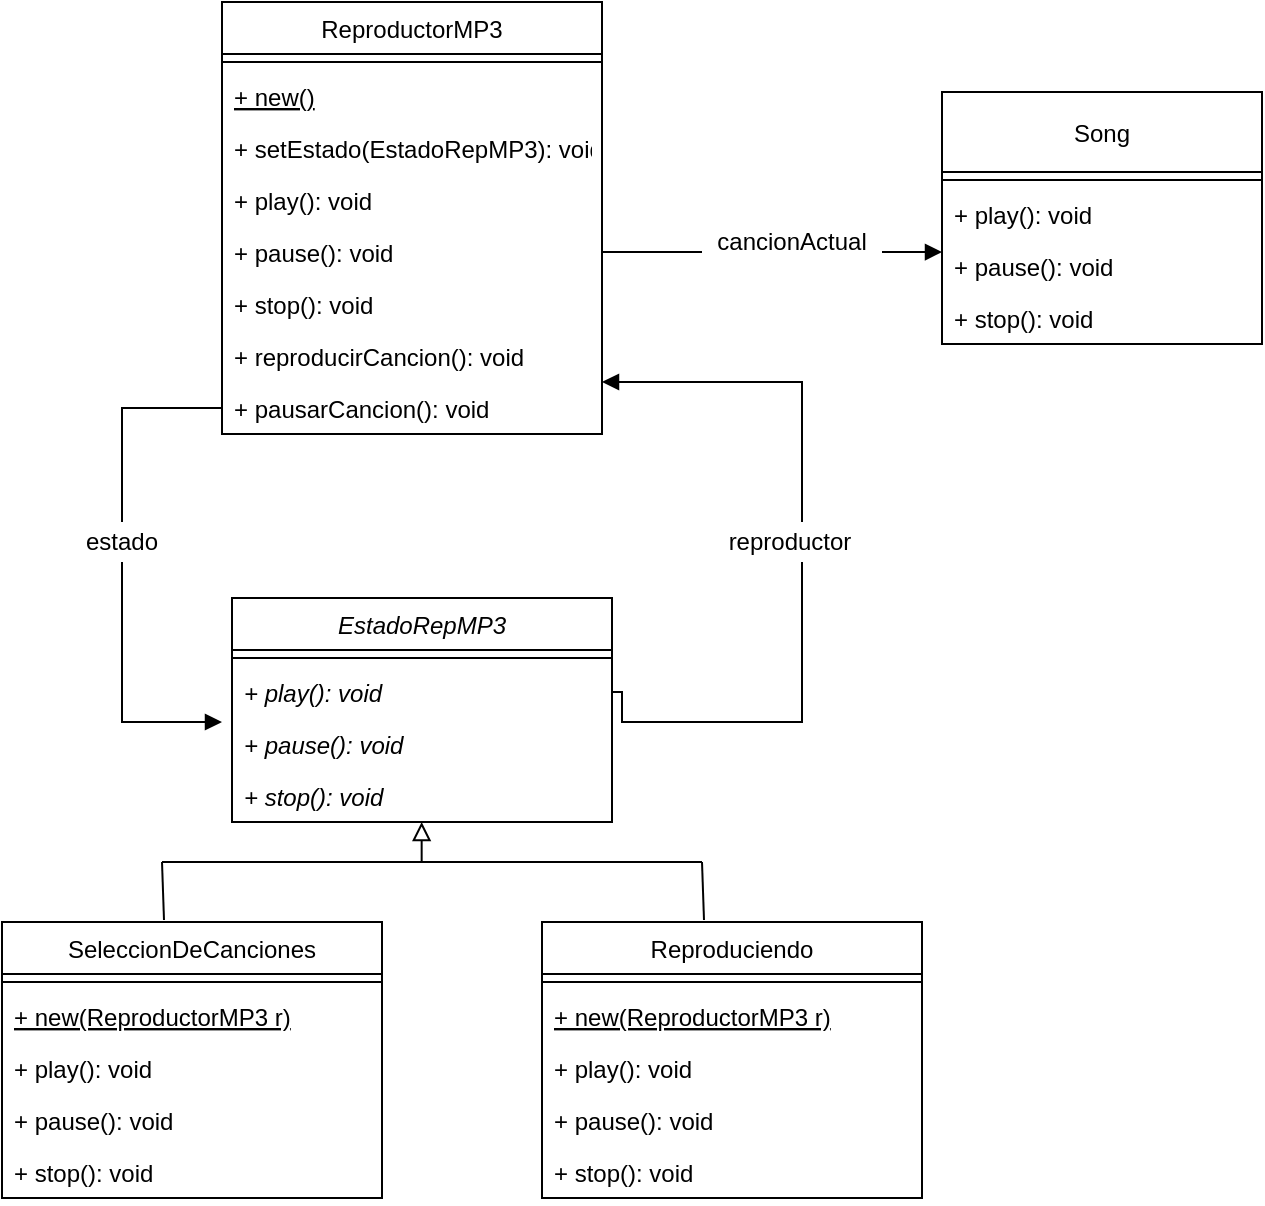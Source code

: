 <mxfile version="28.2.5">
  <diagram id="C5RBs43oDa-KdzZeNtuy" name="Page-1">
    <mxGraphModel dx="1591" dy="2058" grid="1" gridSize="10" guides="1" tooltips="1" connect="1" arrows="1" fold="1" page="1" pageScale="1" pageWidth="827" pageHeight="1169" math="0" shadow="0">
      <root>
        <mxCell id="WIyWlLk6GJQsqaUBKTNV-0" />
        <mxCell id="WIyWlLk6GJQsqaUBKTNV-1" parent="WIyWlLk6GJQsqaUBKTNV-0" />
        <mxCell id="UZqX43Rpj6E_O7g7snm4-7" value="ReproductorMP3" style="swimlane;fontStyle=0;align=center;verticalAlign=top;childLayout=stackLayout;horizontal=1;startSize=26;horizontalStack=0;resizeParent=1;resizeLast=0;collapsible=1;marginBottom=0;rounded=0;shadow=0;strokeWidth=1;" parent="WIyWlLk6GJQsqaUBKTNV-1" vertex="1">
          <mxGeometry x="130" y="-470" width="190" height="216" as="geometry">
            <mxRectangle x="560" y="380" width="160" height="26" as="alternateBounds" />
          </mxGeometry>
        </mxCell>
        <mxCell id="UZqX43Rpj6E_O7g7snm4-11" value="" style="line;html=1;strokeWidth=1;align=left;verticalAlign=middle;spacingTop=-1;spacingLeft=3;spacingRight=3;rotatable=0;labelPosition=right;points=[];portConstraint=eastwest;" parent="UZqX43Rpj6E_O7g7snm4-7" vertex="1">
          <mxGeometry y="26" width="190" height="8" as="geometry" />
        </mxCell>
        <mxCell id="UZqX43Rpj6E_O7g7snm4-12" value="+ new()" style="text;align=left;verticalAlign=top;spacingLeft=4;spacingRight=4;overflow=hidden;rotatable=0;points=[[0,0.5],[1,0.5]];portConstraint=eastwest;fontStyle=4" parent="UZqX43Rpj6E_O7g7snm4-7" vertex="1">
          <mxGeometry y="34" width="190" height="26" as="geometry" />
        </mxCell>
        <mxCell id="GCBcyzNS5vGIQ2Xak3aQ-25" value="+ setEstado(EstadoRepMP3): void" style="text;align=left;verticalAlign=top;spacingLeft=4;spacingRight=4;overflow=hidden;rotatable=0;points=[[0,0.5],[1,0.5]];portConstraint=eastwest;" parent="UZqX43Rpj6E_O7g7snm4-7" vertex="1">
          <mxGeometry y="60" width="190" height="26" as="geometry" />
        </mxCell>
        <mxCell id="GCBcyzNS5vGIQ2Xak3aQ-46" value="+ play(): void" style="text;align=left;verticalAlign=top;spacingLeft=4;spacingRight=4;overflow=hidden;rotatable=0;points=[[0,0.5],[1,0.5]];portConstraint=eastwest;" parent="UZqX43Rpj6E_O7g7snm4-7" vertex="1">
          <mxGeometry y="86" width="190" height="26" as="geometry" />
        </mxCell>
        <mxCell id="YJoVHZ8ohPTa9mw98y_0-13" value="+ pause(): void" style="text;align=left;verticalAlign=top;spacingLeft=4;spacingRight=4;overflow=hidden;rotatable=0;points=[[0,0.5],[1,0.5]];portConstraint=eastwest;" parent="UZqX43Rpj6E_O7g7snm4-7" vertex="1">
          <mxGeometry y="112" width="190" height="26" as="geometry" />
        </mxCell>
        <mxCell id="GCBcyzNS5vGIQ2Xak3aQ-27" value="+ stop(): void" style="text;align=left;verticalAlign=top;spacingLeft=4;spacingRight=4;overflow=hidden;rotatable=0;points=[[0,0.5],[1,0.5]];portConstraint=eastwest;" parent="UZqX43Rpj6E_O7g7snm4-7" vertex="1">
          <mxGeometry y="138" width="190" height="26" as="geometry" />
        </mxCell>
        <mxCell id="U2_cQN8DCtw2l2Un_i4g-0" value="+ reproducirCancion(): void" style="text;align=left;verticalAlign=top;spacingLeft=4;spacingRight=4;overflow=hidden;rotatable=0;points=[[0,0.5],[1,0.5]];portConstraint=eastwest;" parent="UZqX43Rpj6E_O7g7snm4-7" vertex="1">
          <mxGeometry y="164" width="190" height="26" as="geometry" />
        </mxCell>
        <mxCell id="U2_cQN8DCtw2l2Un_i4g-35" style="edgeStyle=orthogonalEdgeStyle;rounded=0;orthogonalLoop=1;jettySize=auto;html=1;endArrow=block;endFill=1;" parent="UZqX43Rpj6E_O7g7snm4-7" source="U2_cQN8DCtw2l2Un_i4g-2" edge="1">
          <mxGeometry relative="1" as="geometry">
            <mxPoint y="360" as="targetPoint" />
            <Array as="points">
              <mxPoint x="-50" y="203" />
              <mxPoint x="-50" y="360" />
            </Array>
          </mxGeometry>
        </mxCell>
        <mxCell id="U2_cQN8DCtw2l2Un_i4g-2" value="+ pausarCancion(): void" style="text;align=left;verticalAlign=top;spacingLeft=4;spacingRight=4;overflow=hidden;rotatable=0;points=[[0,0.5],[1,0.5]];portConstraint=eastwest;" parent="UZqX43Rpj6E_O7g7snm4-7" vertex="1">
          <mxGeometry y="190" width="190" height="26" as="geometry" />
        </mxCell>
        <mxCell id="YJoVHZ8ohPTa9mw98y_0-15" value="EstadoRepMP3&#xa;" style="swimlane;fontStyle=2;align=center;verticalAlign=top;childLayout=stackLayout;horizontal=1;startSize=26;horizontalStack=0;resizeParent=1;resizeLast=0;collapsible=1;marginBottom=0;rounded=0;shadow=0;strokeWidth=1;" parent="WIyWlLk6GJQsqaUBKTNV-1" vertex="1">
          <mxGeometry x="135" y="-172" width="190" height="112" as="geometry">
            <mxRectangle x="560" y="380" width="160" height="26" as="alternateBounds" />
          </mxGeometry>
        </mxCell>
        <mxCell id="YJoVHZ8ohPTa9mw98y_0-16" value="" style="line;html=1;strokeWidth=1;align=left;verticalAlign=middle;spacingTop=-1;spacingLeft=3;spacingRight=3;rotatable=0;labelPosition=right;points=[];portConstraint=eastwest;" parent="YJoVHZ8ohPTa9mw98y_0-15" vertex="1">
          <mxGeometry y="26" width="190" height="8" as="geometry" />
        </mxCell>
        <mxCell id="x0IX8e2E6TT8ZVlUjf_a-39" value="+ play(): void" style="text;align=left;verticalAlign=top;spacingLeft=4;spacingRight=4;overflow=hidden;rotatable=0;points=[[0,0.5],[1,0.5]];portConstraint=eastwest;fontStyle=2" parent="YJoVHZ8ohPTa9mw98y_0-15" vertex="1">
          <mxGeometry y="34" width="190" height="26" as="geometry" />
        </mxCell>
        <mxCell id="x0IX8e2E6TT8ZVlUjf_a-40" value="+ pause(): void" style="text;align=left;verticalAlign=top;spacingLeft=4;spacingRight=4;overflow=hidden;rotatable=0;points=[[0,0.5],[1,0.5]];portConstraint=eastwest;fontStyle=2" parent="YJoVHZ8ohPTa9mw98y_0-15" vertex="1">
          <mxGeometry y="60" width="190" height="26" as="geometry" />
        </mxCell>
        <mxCell id="x0IX8e2E6TT8ZVlUjf_a-41" value="+ stop(): void" style="text;align=left;verticalAlign=top;spacingLeft=4;spacingRight=4;overflow=hidden;rotatable=0;points=[[0,0.5],[1,0.5]];portConstraint=eastwest;fontStyle=2" parent="YJoVHZ8ohPTa9mw98y_0-15" vertex="1">
          <mxGeometry y="86" width="190" height="26" as="geometry" />
        </mxCell>
        <mxCell id="GCBcyzNS5vGIQ2Xak3aQ-28" value="SeleccionDeCanciones" style="swimlane;fontStyle=0;align=center;verticalAlign=top;childLayout=stackLayout;horizontal=1;startSize=26;horizontalStack=0;resizeParent=1;resizeLast=0;collapsible=1;marginBottom=0;rounded=0;shadow=0;strokeWidth=1;" parent="WIyWlLk6GJQsqaUBKTNV-1" vertex="1">
          <mxGeometry x="20" y="-10" width="190" height="138" as="geometry">
            <mxRectangle x="560" y="380" width="160" height="26" as="alternateBounds" />
          </mxGeometry>
        </mxCell>
        <mxCell id="GCBcyzNS5vGIQ2Xak3aQ-29" value="" style="line;html=1;strokeWidth=1;align=left;verticalAlign=middle;spacingTop=-1;spacingLeft=3;spacingRight=3;rotatable=0;labelPosition=right;points=[];portConstraint=eastwest;" parent="GCBcyzNS5vGIQ2Xak3aQ-28" vertex="1">
          <mxGeometry y="26" width="190" height="8" as="geometry" />
        </mxCell>
        <mxCell id="x0IX8e2E6TT8ZVlUjf_a-30" value="+ new(ReproductorMP3 r)&#xa; " style="text;align=left;verticalAlign=top;spacingLeft=4;spacingRight=4;overflow=hidden;rotatable=0;points=[[0,0.5],[1,0.5]];portConstraint=eastwest;fontStyle=4" parent="GCBcyzNS5vGIQ2Xak3aQ-28" vertex="1">
          <mxGeometry y="34" width="190" height="26" as="geometry" />
        </mxCell>
        <mxCell id="U2_cQN8DCtw2l2Un_i4g-6" value="+ play(): void" style="text;align=left;verticalAlign=top;spacingLeft=4;spacingRight=4;overflow=hidden;rotatable=0;points=[[0,0.5],[1,0.5]];portConstraint=eastwest;" parent="GCBcyzNS5vGIQ2Xak3aQ-28" vertex="1">
          <mxGeometry y="60" width="190" height="26" as="geometry" />
        </mxCell>
        <mxCell id="U2_cQN8DCtw2l2Un_i4g-7" value="+ pause(): void" style="text;align=left;verticalAlign=top;spacingLeft=4;spacingRight=4;overflow=hidden;rotatable=0;points=[[0,0.5],[1,0.5]];portConstraint=eastwest;" parent="GCBcyzNS5vGIQ2Xak3aQ-28" vertex="1">
          <mxGeometry y="86" width="190" height="26" as="geometry" />
        </mxCell>
        <mxCell id="U2_cQN8DCtw2l2Un_i4g-8" value="+ stop(): void" style="text;align=left;verticalAlign=top;spacingLeft=4;spacingRight=4;overflow=hidden;rotatable=0;points=[[0,0.5],[1,0.5]];portConstraint=eastwest;" parent="GCBcyzNS5vGIQ2Xak3aQ-28" vertex="1">
          <mxGeometry y="112" width="190" height="26" as="geometry" />
        </mxCell>
        <mxCell id="GCBcyzNS5vGIQ2Xak3aQ-51" value="Song" style="swimlane;fontStyle=0;align=center;verticalAlign=middle;childLayout=stackLayout;horizontal=1;startSize=40;horizontalStack=0;resizeParent=1;resizeLast=0;collapsible=1;marginBottom=0;rounded=0;shadow=0;strokeWidth=1;" parent="WIyWlLk6GJQsqaUBKTNV-1" vertex="1">
          <mxGeometry x="490" y="-425" width="160" height="126" as="geometry">
            <mxRectangle x="560" y="380" width="160" height="26" as="alternateBounds" />
          </mxGeometry>
        </mxCell>
        <mxCell id="GCBcyzNS5vGIQ2Xak3aQ-52" value="" style="line;html=1;strokeWidth=1;align=left;verticalAlign=middle;spacingTop=-1;spacingLeft=3;spacingRight=3;rotatable=0;labelPosition=right;points=[];portConstraint=eastwest;" parent="GCBcyzNS5vGIQ2Xak3aQ-51" vertex="1">
          <mxGeometry y="40" width="160" height="8" as="geometry" />
        </mxCell>
        <mxCell id="x0IX8e2E6TT8ZVlUjf_a-0" value="+ play(): void" style="text;align=left;verticalAlign=top;spacingLeft=4;spacingRight=4;overflow=hidden;rotatable=0;points=[[0,0.5],[1,0.5]];portConstraint=eastwest;" parent="GCBcyzNS5vGIQ2Xak3aQ-51" vertex="1">
          <mxGeometry y="48" width="160" height="26" as="geometry" />
        </mxCell>
        <mxCell id="x0IX8e2E6TT8ZVlUjf_a-1" value="+ pause(): void" style="text;align=left;verticalAlign=top;spacingLeft=4;spacingRight=4;overflow=hidden;rotatable=0;points=[[0,0.5],[1,0.5]];portConstraint=eastwest;" parent="GCBcyzNS5vGIQ2Xak3aQ-51" vertex="1">
          <mxGeometry y="74" width="160" height="26" as="geometry" />
        </mxCell>
        <mxCell id="x0IX8e2E6TT8ZVlUjf_a-2" value="+ stop(): void" style="text;align=left;verticalAlign=top;spacingLeft=4;spacingRight=4;overflow=hidden;rotatable=0;points=[[0,0.5],[1,0.5]];portConstraint=eastwest;" parent="GCBcyzNS5vGIQ2Xak3aQ-51" vertex="1">
          <mxGeometry y="100" width="160" height="26" as="geometry" />
        </mxCell>
        <mxCell id="U2_cQN8DCtw2l2Un_i4g-37" style="edgeStyle=orthogonalEdgeStyle;rounded=0;orthogonalLoop=1;jettySize=auto;html=1;entryX=1;entryY=0;entryDx=0;entryDy=0;entryPerimeter=0;endArrow=block;endFill=1;" parent="WIyWlLk6GJQsqaUBKTNV-1" target="U2_cQN8DCtw2l2Un_i4g-2" edge="1">
          <mxGeometry relative="1" as="geometry">
            <mxPoint x="390" y="-280" as="targetPoint" />
            <Array as="points">
              <mxPoint x="330" y="-125" />
              <mxPoint x="330" y="-110" />
              <mxPoint x="420" y="-110" />
              <mxPoint x="420" y="-280" />
            </Array>
            <mxPoint x="325" y="-125" as="sourcePoint" />
          </mxGeometry>
        </mxCell>
        <mxCell id="U2_cQN8DCtw2l2Un_i4g-38" value="estado" style="text;html=1;align=center;verticalAlign=middle;whiteSpace=wrap;rounded=0;fillColor=default;" parent="WIyWlLk6GJQsqaUBKTNV-1" vertex="1">
          <mxGeometry x="50" y="-210" width="60" height="20" as="geometry" />
        </mxCell>
        <mxCell id="U2_cQN8DCtw2l2Un_i4g-39" style="edgeStyle=orthogonalEdgeStyle;rounded=0;orthogonalLoop=1;jettySize=auto;html=1;exitX=0.5;exitY=1;exitDx=0;exitDy=0;" parent="WIyWlLk6GJQsqaUBKTNV-1" source="U2_cQN8DCtw2l2Un_i4g-38" target="U2_cQN8DCtw2l2Un_i4g-38" edge="1">
          <mxGeometry relative="1" as="geometry" />
        </mxCell>
        <mxCell id="U2_cQN8DCtw2l2Un_i4g-42" value="reproductor" style="text;html=1;align=center;verticalAlign=middle;whiteSpace=wrap;rounded=0;fillColor=default;" parent="WIyWlLk6GJQsqaUBKTNV-1" vertex="1">
          <mxGeometry x="384" y="-210" width="60" height="20" as="geometry" />
        </mxCell>
        <mxCell id="U2_cQN8DCtw2l2Un_i4g-49" value="" style="endArrow=none;html=1;rounded=0;" parent="WIyWlLk6GJQsqaUBKTNV-1" edge="1">
          <mxGeometry width="50" height="50" relative="1" as="geometry">
            <mxPoint x="100" y="-40" as="sourcePoint" />
            <mxPoint x="370" y="-40" as="targetPoint" />
          </mxGeometry>
        </mxCell>
        <mxCell id="U2_cQN8DCtw2l2Un_i4g-51" value="" style="endArrow=none;html=1;rounded=0;exitX=0.479;exitY=-0.01;exitDx=0;exitDy=0;exitPerimeter=0;" parent="WIyWlLk6GJQsqaUBKTNV-1" edge="1">
          <mxGeometry width="50" height="50" relative="1" as="geometry">
            <mxPoint x="371" y="-11" as="sourcePoint" />
            <mxPoint x="370" y="-40" as="targetPoint" />
          </mxGeometry>
        </mxCell>
        <mxCell id="x0IX8e2E6TT8ZVlUjf_a-26" value="" style="endArrow=none;html=1;rounded=0;exitX=0.479;exitY=-0.01;exitDx=0;exitDy=0;exitPerimeter=0;" parent="WIyWlLk6GJQsqaUBKTNV-1" edge="1">
          <mxGeometry width="50" height="50" relative="1" as="geometry">
            <mxPoint x="101" y="-11" as="sourcePoint" />
            <mxPoint x="100" y="-40" as="targetPoint" />
          </mxGeometry>
        </mxCell>
        <mxCell id="x0IX8e2E6TT8ZVlUjf_a-27" value="" style="endArrow=block;html=1;rounded=0;endFill=0;endSize=7;" parent="WIyWlLk6GJQsqaUBKTNV-1" edge="1">
          <mxGeometry width="50" height="50" relative="1" as="geometry">
            <mxPoint x="229.83" y="-40" as="sourcePoint" />
            <mxPoint x="229.83" y="-60" as="targetPoint" />
          </mxGeometry>
        </mxCell>
        <mxCell id="x0IX8e2E6TT8ZVlUjf_a-33" value="Reproduciendo" style="swimlane;fontStyle=0;align=center;verticalAlign=top;childLayout=stackLayout;horizontal=1;startSize=26;horizontalStack=0;resizeParent=1;resizeLast=0;collapsible=1;marginBottom=0;rounded=0;shadow=0;strokeWidth=1;" parent="WIyWlLk6GJQsqaUBKTNV-1" vertex="1">
          <mxGeometry x="290" y="-10" width="190" height="138" as="geometry">
            <mxRectangle x="560" y="380" width="160" height="26" as="alternateBounds" />
          </mxGeometry>
        </mxCell>
        <mxCell id="x0IX8e2E6TT8ZVlUjf_a-34" value="" style="line;html=1;strokeWidth=1;align=left;verticalAlign=middle;spacingTop=-1;spacingLeft=3;spacingRight=3;rotatable=0;labelPosition=right;points=[];portConstraint=eastwest;" parent="x0IX8e2E6TT8ZVlUjf_a-33" vertex="1">
          <mxGeometry y="26" width="190" height="8" as="geometry" />
        </mxCell>
        <mxCell id="x0IX8e2E6TT8ZVlUjf_a-35" value="+ new(ReproductorMP3 r)&#xa; " style="text;align=left;verticalAlign=top;spacingLeft=4;spacingRight=4;overflow=hidden;rotatable=0;points=[[0,0.5],[1,0.5]];portConstraint=eastwest;fontStyle=4" parent="x0IX8e2E6TT8ZVlUjf_a-33" vertex="1">
          <mxGeometry y="34" width="190" height="26" as="geometry" />
        </mxCell>
        <mxCell id="x0IX8e2E6TT8ZVlUjf_a-36" value="+ play(): void" style="text;align=left;verticalAlign=top;spacingLeft=4;spacingRight=4;overflow=hidden;rotatable=0;points=[[0,0.5],[1,0.5]];portConstraint=eastwest;" parent="x0IX8e2E6TT8ZVlUjf_a-33" vertex="1">
          <mxGeometry y="60" width="190" height="26" as="geometry" />
        </mxCell>
        <mxCell id="x0IX8e2E6TT8ZVlUjf_a-37" value="+ pause(): void" style="text;align=left;verticalAlign=top;spacingLeft=4;spacingRight=4;overflow=hidden;rotatable=0;points=[[0,0.5],[1,0.5]];portConstraint=eastwest;" parent="x0IX8e2E6TT8ZVlUjf_a-33" vertex="1">
          <mxGeometry y="86" width="190" height="26" as="geometry" />
        </mxCell>
        <mxCell id="x0IX8e2E6TT8ZVlUjf_a-38" value="+ stop(): void" style="text;align=left;verticalAlign=top;spacingLeft=4;spacingRight=4;overflow=hidden;rotatable=0;points=[[0,0.5],[1,0.5]];portConstraint=eastwest;" parent="x0IX8e2E6TT8ZVlUjf_a-33" vertex="1">
          <mxGeometry y="112" width="190" height="26" as="geometry" />
        </mxCell>
        <mxCell id="_Ix6D_krzIGYznIBJ7gs-0" style="edgeStyle=orthogonalEdgeStyle;rounded=0;orthogonalLoop=1;jettySize=auto;html=1;entryX=0;entryY=0.231;entryDx=0;entryDy=0;entryPerimeter=0;endArrow=block;endFill=1;" edge="1" parent="WIyWlLk6GJQsqaUBKTNV-1" source="YJoVHZ8ohPTa9mw98y_0-13" target="x0IX8e2E6TT8ZVlUjf_a-1">
          <mxGeometry relative="1" as="geometry" />
        </mxCell>
        <mxCell id="_Ix6D_krzIGYznIBJ7gs-1" value="cancionActual" style="text;html=1;align=center;verticalAlign=middle;whiteSpace=wrap;rounded=0;fillColor=default;" vertex="1" parent="WIyWlLk6GJQsqaUBKTNV-1">
          <mxGeometry x="370" y="-360" width="90" height="20" as="geometry" />
        </mxCell>
      </root>
    </mxGraphModel>
  </diagram>
</mxfile>
